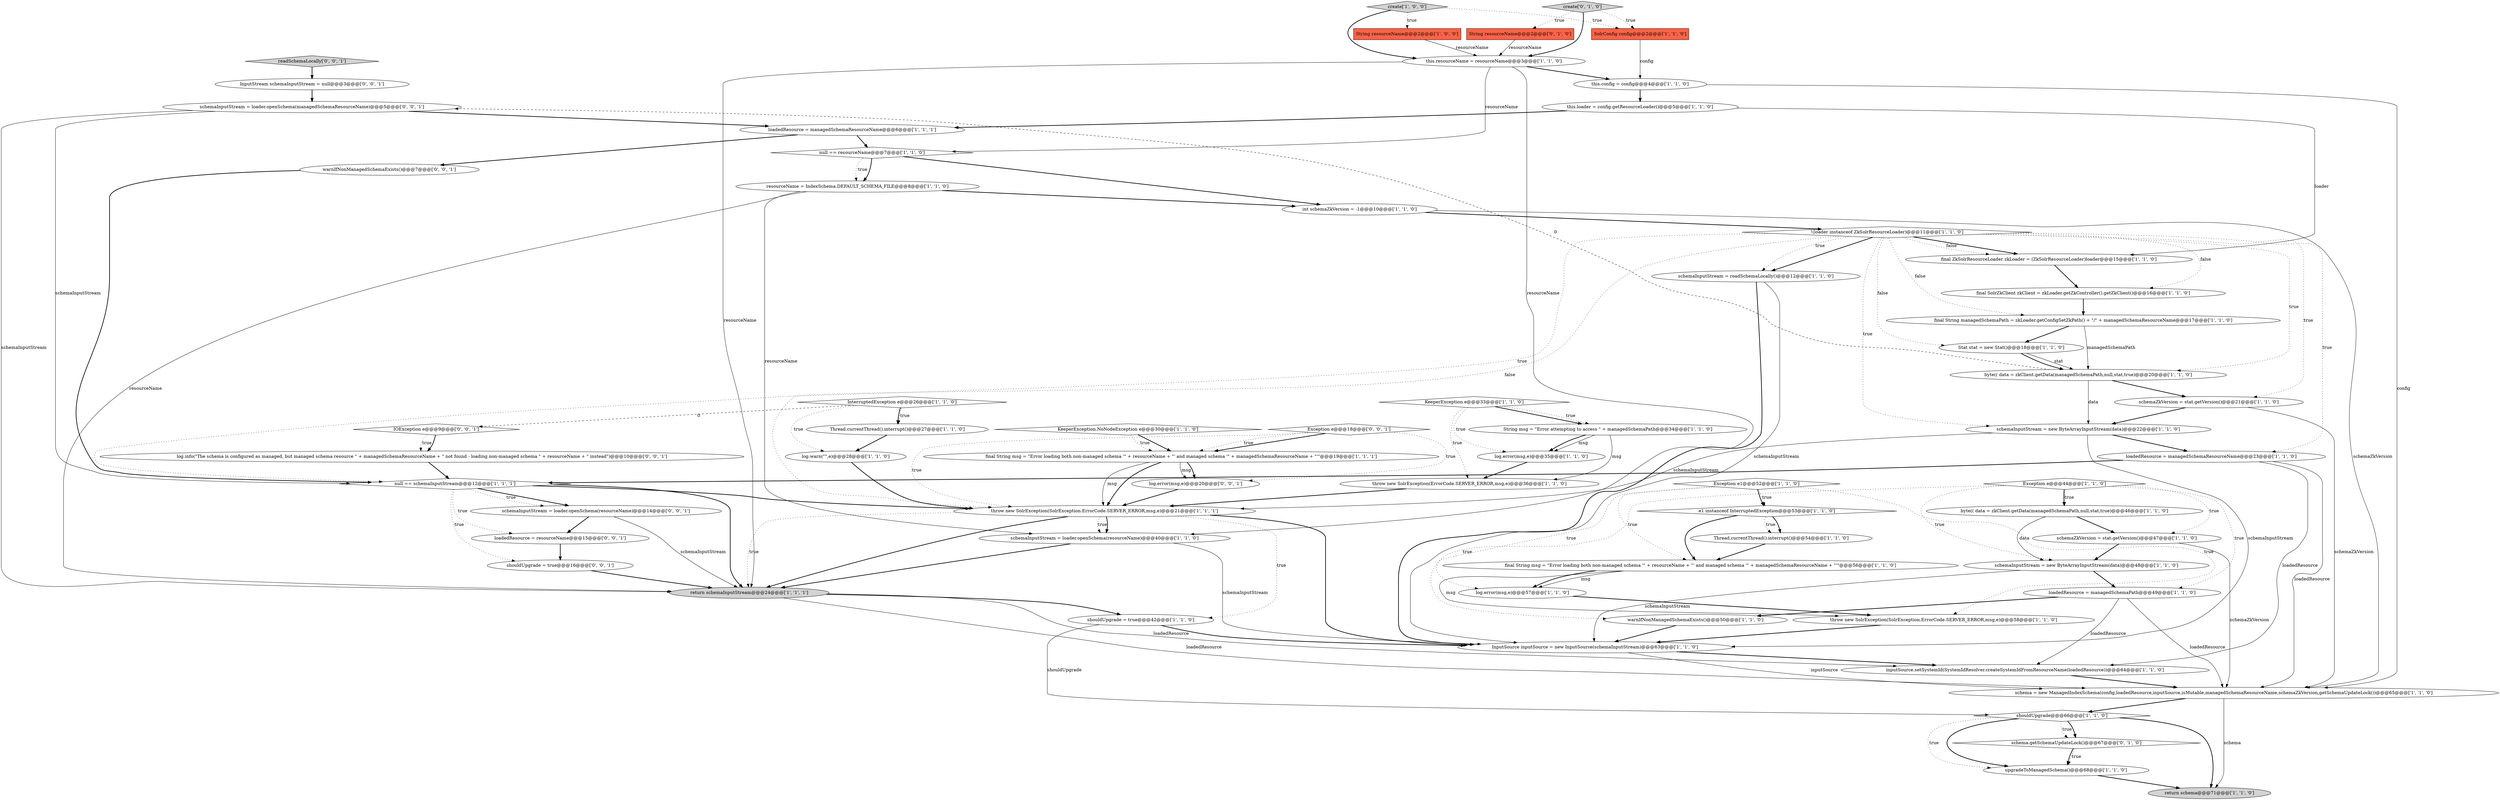 digraph {
2 [style = filled, label = "throw new SolrException(SolrException.ErrorCode.SERVER_ERROR,msg,e)@@@21@@@['1', '1', '1']", fillcolor = white, shape = ellipse image = "AAA0AAABBB1BBB"];
10 [style = filled, label = "create['1', '0', '0']", fillcolor = lightgray, shape = diamond image = "AAA0AAABBB1BBB"];
26 [style = filled, label = "schema = new ManagedIndexSchema(config,loadedResource,inputSource,isMutable,managedSchemaResourceName,schemaZkVersion,getSchemaUpdateLock())@@@65@@@['1', '1', '0']", fillcolor = white, shape = ellipse image = "AAA0AAABBB1BBB"];
64 [style = filled, label = "shouldUpgrade = true@@@16@@@['0', '0', '1']", fillcolor = white, shape = ellipse image = "AAA0AAABBB3BBB"];
32 [style = filled, label = "throw new SolrException(SolrException.ErrorCode.SERVER_ERROR,msg,e)@@@58@@@['1', '1', '0']", fillcolor = white, shape = ellipse image = "AAA0AAABBB1BBB"];
43 [style = filled, label = "final String msg = \"Error loading both non-managed schema '\" + resourceName + \"' and managed schema '\" + managedSchemaResourceName + \"'\"@@@56@@@['1', '1', '0']", fillcolor = white, shape = ellipse image = "AAA0AAABBB1BBB"];
58 [style = filled, label = "readSchemaLocally['0', '0', '1']", fillcolor = lightgray, shape = diamond image = "AAA0AAABBB3BBB"];
49 [style = filled, label = "log.error(msg,e)@@@35@@@['1', '1', '0']", fillcolor = white, shape = ellipse image = "AAA0AAABBB1BBB"];
14 [style = filled, label = "String msg = \"Error attempting to access \" + managedSchemaPath@@@34@@@['1', '1', '0']", fillcolor = white, shape = ellipse image = "AAA0AAABBB1BBB"];
48 [style = filled, label = "schemaZkVersion = stat.getVersion()@@@47@@@['1', '1', '0']", fillcolor = white, shape = ellipse image = "AAA0AAABBB1BBB"];
61 [style = filled, label = "log.info(\"The schema is configured as managed, but managed schema resource \" + managedSchemaResourceName + \" not found - loading non-managed schema \" + resourceName + \" instead\")@@@10@@@['0', '0', '1']", fillcolor = white, shape = ellipse image = "AAA0AAABBB3BBB"];
33 [style = filled, label = "schemaInputStream = new ByteArrayInputStream(data)@@@48@@@['1', '1', '0']", fillcolor = white, shape = ellipse image = "AAA0AAABBB1BBB"];
45 [style = filled, label = "log.error(msg,e)@@@57@@@['1', '1', '0']", fillcolor = white, shape = ellipse image = "AAA0AAABBB1BBB"];
25 [style = filled, label = "final ZkSolrResourceLoader zkLoader = (ZkSolrResourceLoader)loader@@@15@@@['1', '1', '0']", fillcolor = white, shape = ellipse image = "AAA0AAABBB1BBB"];
60 [style = filled, label = "InputStream schemaInputStream = null@@@3@@@['0', '0', '1']", fillcolor = white, shape = ellipse image = "AAA0AAABBB3BBB"];
3 [style = filled, label = "inputSource.setSystemId(SystemIdResolver.createSystemIdFromResourceName(loadedResource))@@@64@@@['1', '1', '0']", fillcolor = white, shape = ellipse image = "AAA0AAABBB1BBB"];
47 [style = filled, label = "this.config = config@@@4@@@['1', '1', '0']", fillcolor = white, shape = ellipse image = "AAA0AAABBB1BBB"];
53 [style = filled, label = "String resourceName@@@2@@@['0', '1', '0']", fillcolor = tomato, shape = box image = "AAA0AAABBB2BBB"];
12 [style = filled, label = "schemaZkVersion = stat.getVersion()@@@21@@@['1', '1', '0']", fillcolor = white, shape = ellipse image = "AAA0AAABBB1BBB"];
34 [style = filled, label = "schemaInputStream = new ByteArrayInputStream(data)@@@22@@@['1', '1', '0']", fillcolor = white, shape = ellipse image = "AAA0AAABBB1BBB"];
8 [style = filled, label = "upgradeToManagedSchema()@@@68@@@['1', '1', '0']", fillcolor = white, shape = ellipse image = "AAA0AAABBB1BBB"];
15 [style = filled, label = "loadedResource = managedSchemaResourceName@@@6@@@['1', '1', '1']", fillcolor = white, shape = ellipse image = "AAA0AAABBB1BBB"];
55 [style = filled, label = "warnIfNonManagedSchemaExists()@@@7@@@['0', '0', '1']", fillcolor = white, shape = ellipse image = "AAA0AAABBB3BBB"];
9 [style = filled, label = "InterruptedException e@@@26@@@['1', '1', '0']", fillcolor = white, shape = diamond image = "AAA0AAABBB1BBB"];
52 [style = filled, label = "schema.getSchemaUpdateLock()@@@67@@@['0', '1', '0']", fillcolor = white, shape = diamond image = "AAA1AAABBB2BBB"];
1 [style = filled, label = "byte(( data = zkClient.getData(managedSchemaPath,null,stat,true)@@@20@@@['1', '1', '0']", fillcolor = white, shape = ellipse image = "AAA0AAABBB1BBB"];
35 [style = filled, label = "return schema@@@71@@@['1', '1', '0']", fillcolor = lightgray, shape = ellipse image = "AAA0AAABBB1BBB"];
16 [style = filled, label = "KeeperException.NoNodeException e@@@30@@@['1', '1', '0']", fillcolor = white, shape = diamond image = "AAA0AAABBB1BBB"];
23 [style = filled, label = "schemaInputStream = readSchemaLocally()@@@12@@@['1', '1', '0']", fillcolor = white, shape = ellipse image = "AAA0AAABBB1BBB"];
63 [style = filled, label = "loadedResource = resourceName@@@15@@@['0', '0', '1']", fillcolor = white, shape = ellipse image = "AAA0AAABBB3BBB"];
62 [style = filled, label = "IOException e@@@9@@@['0', '0', '1']", fillcolor = white, shape = diamond image = "AAA0AAABBB3BBB"];
19 [style = filled, label = "shouldUpgrade = true@@@42@@@['1', '1', '0']", fillcolor = white, shape = ellipse image = "AAA0AAABBB1BBB"];
54 [style = filled, label = "create['0', '1', '0']", fillcolor = lightgray, shape = diamond image = "AAA0AAABBB2BBB"];
18 [style = filled, label = "Stat stat = new Stat()@@@18@@@['1', '1', '0']", fillcolor = white, shape = ellipse image = "AAA0AAABBB1BBB"];
17 [style = filled, label = "KeeperException e@@@33@@@['1', '1', '0']", fillcolor = white, shape = diamond image = "AAA0AAABBB1BBB"];
30 [style = filled, label = "String resourceName@@@2@@@['1', '0', '0']", fillcolor = tomato, shape = box image = "AAA0AAABBB1BBB"];
46 [style = filled, label = "shouldUpgrade@@@66@@@['1', '1', '0']", fillcolor = white, shape = diamond image = "AAA0AAABBB1BBB"];
4 [style = filled, label = "Exception e@@@44@@@['1', '1', '0']", fillcolor = white, shape = diamond image = "AAA0AAABBB1BBB"];
29 [style = filled, label = "warnIfNonManagedSchemaExists()@@@50@@@['1', '1', '0']", fillcolor = white, shape = ellipse image = "AAA0AAABBB1BBB"];
51 [style = filled, label = "this.loader = config.getResourceLoader()@@@5@@@['1', '1', '0']", fillcolor = white, shape = ellipse image = "AAA0AAABBB1BBB"];
7 [style = filled, label = "!(loader instanceof ZkSolrResourceLoader)@@@11@@@['1', '1', '0']", fillcolor = white, shape = diamond image = "AAA0AAABBB1BBB"];
59 [style = filled, label = "schemaInputStream = loader.openSchema(managedSchemaResourceName)@@@5@@@['0', '0', '1']", fillcolor = white, shape = ellipse image = "AAA0AAABBB3BBB"];
38 [style = filled, label = "SolrConfig config@@@2@@@['1', '1', '0']", fillcolor = tomato, shape = box image = "AAA0AAABBB1BBB"];
20 [style = filled, label = "int schemaZkVersion = -1@@@10@@@['1', '1', '0']", fillcolor = white, shape = ellipse image = "AAA0AAABBB1BBB"];
28 [style = filled, label = "throw new SolrException(ErrorCode.SERVER_ERROR,msg,e)@@@36@@@['1', '1', '0']", fillcolor = white, shape = ellipse image = "AAA0AAABBB1BBB"];
5 [style = filled, label = "final String managedSchemaPath = zkLoader.getConfigSetZkPath() + \"/\" + managedSchemaResourceName@@@17@@@['1', '1', '0']", fillcolor = white, shape = ellipse image = "AAA0AAABBB1BBB"];
13 [style = filled, label = "schemaInputStream = loader.openSchema(resourceName)@@@40@@@['1', '1', '0']", fillcolor = white, shape = ellipse image = "AAA0AAABBB1BBB"];
39 [style = filled, label = "log.warn(\"\",e)@@@28@@@['1', '1', '0']", fillcolor = white, shape = ellipse image = "AAA0AAABBB1BBB"];
6 [style = filled, label = "InputSource inputSource = new InputSource(schemaInputStream)@@@63@@@['1', '1', '0']", fillcolor = white, shape = ellipse image = "AAA0AAABBB1BBB"];
42 [style = filled, label = "final String msg = \"Error loading both non-managed schema '\" + resourceName + \"' and managed schema '\" + managedSchemaResourceName + \"'\"@@@19@@@['1', '1', '1']", fillcolor = white, shape = ellipse image = "AAA0AAABBB1BBB"];
57 [style = filled, label = "Exception e@@@18@@@['0', '0', '1']", fillcolor = white, shape = diamond image = "AAA0AAABBB3BBB"];
65 [style = filled, label = "log.error(msg,e)@@@20@@@['0', '0', '1']", fillcolor = white, shape = ellipse image = "AAA0AAABBB3BBB"];
41 [style = filled, label = "loadedResource = managedSchemaResourceName@@@23@@@['1', '1', '0']", fillcolor = white, shape = ellipse image = "AAA0AAABBB1BBB"];
22 [style = filled, label = "null == resourceName@@@7@@@['1', '1', '0']", fillcolor = white, shape = diamond image = "AAA0AAABBB1BBB"];
31 [style = filled, label = "e1 instanceof InterruptedException@@@53@@@['1', '1', '0']", fillcolor = white, shape = diamond image = "AAA0AAABBB1BBB"];
44 [style = filled, label = "Exception e1@@@52@@@['1', '1', '0']", fillcolor = white, shape = diamond image = "AAA0AAABBB1BBB"];
11 [style = filled, label = "final SolrZkClient zkClient = zkLoader.getZkController().getZkClient()@@@16@@@['1', '1', '0']", fillcolor = white, shape = ellipse image = "AAA0AAABBB1BBB"];
37 [style = filled, label = "byte(( data = zkClient.getData(managedSchemaPath,null,stat,true)@@@46@@@['1', '1', '0']", fillcolor = white, shape = ellipse image = "AAA0AAABBB1BBB"];
50 [style = filled, label = "Thread.currentThread().interrupt()@@@54@@@['1', '1', '0']", fillcolor = white, shape = ellipse image = "AAA0AAABBB1BBB"];
21 [style = filled, label = "Thread.currentThread().interrupt()@@@27@@@['1', '1', '0']", fillcolor = white, shape = ellipse image = "AAA0AAABBB1BBB"];
56 [style = filled, label = "schemaInputStream = loader.openSchema(resourceName)@@@14@@@['0', '0', '1']", fillcolor = white, shape = ellipse image = "AAA0AAABBB3BBB"];
40 [style = filled, label = "return schemaInputStream@@@24@@@['1', '1', '1']", fillcolor = lightgray, shape = ellipse image = "AAA0AAABBB1BBB"];
27 [style = filled, label = "resourceName = IndexSchema.DEFAULT_SCHEMA_FILE@@@8@@@['1', '1', '0']", fillcolor = white, shape = ellipse image = "AAA0AAABBB1BBB"];
0 [style = filled, label = "null == schemaInputStream@@@12@@@['1', '1', '1']", fillcolor = white, shape = diamond image = "AAA0AAABBB1BBB"];
36 [style = filled, label = "this.resourceName = resourceName@@@3@@@['1', '1', '0']", fillcolor = white, shape = ellipse image = "AAA0AAABBB1BBB"];
24 [style = filled, label = "loadedResource = managedSchemaPath@@@49@@@['1', '1', '0']", fillcolor = white, shape = ellipse image = "AAA0AAABBB1BBB"];
7->23 [style = bold, label=""];
1->34 [style = solid, label="data"];
7->18 [style = dotted, label="false"];
46->52 [style = dotted, label="true"];
19->6 [style = bold, label=""];
20->7 [style = bold, label=""];
24->26 [style = solid, label="loadedResource"];
43->45 [style = bold, label=""];
62->61 [style = dotted, label="true"];
44->43 [style = dotted, label="true"];
8->35 [style = bold, label=""];
17->28 [style = dotted, label="true"];
45->32 [style = bold, label=""];
21->39 [style = bold, label=""];
15->22 [style = bold, label=""];
17->14 [style = bold, label=""];
31->50 [style = bold, label=""];
22->20 [style = bold, label=""];
0->63 [style = dotted, label="true"];
44->32 [style = dotted, label="true"];
41->3 [style = solid, label="loadedResource"];
47->51 [style = bold, label=""];
34->6 [style = solid, label="schemaInputStream"];
29->6 [style = bold, label=""];
57->2 [style = dotted, label="true"];
42->2 [style = bold, label=""];
26->35 [style = solid, label="schema"];
57->42 [style = bold, label=""];
36->47 [style = bold, label=""];
1->59 [style = dashed, label="0"];
44->45 [style = dotted, label="true"];
5->18 [style = bold, label=""];
52->8 [style = dotted, label="true"];
41->26 [style = solid, label="loadedResource"];
7->0 [style = dotted, label="true"];
59->40 [style = solid, label="schemaInputStream"];
49->28 [style = bold, label=""];
65->2 [style = bold, label=""];
40->26 [style = solid, label="loadedResource"];
60->59 [style = bold, label=""];
63->64 [style = bold, label=""];
24->29 [style = bold, label=""];
53->36 [style = solid, label="resourceName"];
33->24 [style = bold, label=""];
46->8 [style = dotted, label="true"];
14->49 [style = solid, label="msg"];
33->6 [style = solid, label="schemaInputStream"];
2->19 [style = dotted, label="true"];
7->23 [style = dotted, label="true"];
40->3 [style = solid, label="loadedResource"];
26->46 [style = bold, label=""];
7->34 [style = dotted, label="true"];
37->48 [style = bold, label=""];
31->43 [style = bold, label=""];
50->43 [style = bold, label=""];
34->2 [style = solid, label="schemaInputStream"];
7->41 [style = dotted, label="true"];
27->13 [style = solid, label="resourceName"];
1->12 [style = bold, label=""];
44->31 [style = bold, label=""];
30->36 [style = solid, label="resourceName"];
48->33 [style = bold, label=""];
12->34 [style = bold, label=""];
20->26 [style = solid, label="schemaZkVersion"];
15->55 [style = bold, label=""];
27->20 [style = bold, label=""];
55->0 [style = bold, label=""];
54->36 [style = bold, label=""];
61->0 [style = bold, label=""];
22->27 [style = dotted, label="true"];
4->48 [style = dotted, label="true"];
42->2 [style = solid, label="msg"];
14->28 [style = solid, label="msg"];
42->65 [style = solid, label="msg"];
2->13 [style = dotted, label="true"];
14->49 [style = bold, label=""];
7->2 [style = dotted, label="false"];
36->22 [style = solid, label="resourceName"];
36->40 [style = solid, label="resourceName"];
0->56 [style = bold, label=""];
7->5 [style = dotted, label="false"];
42->65 [style = bold, label=""];
9->62 [style = dashed, label="0"];
52->8 [style = bold, label=""];
36->13 [style = solid, label="resourceName"];
38->47 [style = solid, label="config"];
7->11 [style = dotted, label="false"];
58->60 [style = bold, label=""];
17->14 [style = dotted, label="true"];
57->42 [style = dotted, label="true"];
54->53 [style = dotted, label="true"];
2->13 [style = bold, label=""];
9->39 [style = dotted, label="true"];
37->33 [style = solid, label="data"];
27->40 [style = solid, label="resourceName"];
59->0 [style = solid, label="schemaInputStream"];
4->24 [style = dotted, label="true"];
5->1 [style = solid, label="managedSchemaPath"];
41->0 [style = bold, label=""];
47->26 [style = solid, label="config"];
31->50 [style = dotted, label="true"];
7->1 [style = dotted, label="true"];
24->3 [style = solid, label="loadedResource"];
4->37 [style = dotted, label="true"];
16->42 [style = bold, label=""];
18->1 [style = solid, label="stat"];
9->21 [style = dotted, label="true"];
6->26 [style = solid, label="inputSource"];
23->6 [style = bold, label=""];
46->52 [style = bold, label=""];
0->64 [style = dotted, label="true"];
44->31 [style = dotted, label="true"];
34->41 [style = bold, label=""];
6->3 [style = bold, label=""];
7->25 [style = bold, label=""];
32->6 [style = bold, label=""];
23->6 [style = solid, label="schemaInputStream"];
54->38 [style = dotted, label="true"];
2->6 [style = bold, label=""];
18->1 [style = bold, label=""];
4->29 [style = dotted, label="true"];
0->56 [style = dotted, label="true"];
28->2 [style = bold, label=""];
19->46 [style = solid, label="shouldUpgrade"];
11->5 [style = bold, label=""];
48->26 [style = solid, label="schemaZkVersion"];
2->40 [style = dotted, label="true"];
12->26 [style = solid, label="schemaZkVersion"];
51->15 [style = bold, label=""];
4->33 [style = dotted, label="true"];
56->40 [style = solid, label="schemaInputStream"];
39->2 [style = bold, label=""];
3->26 [style = bold, label=""];
17->49 [style = dotted, label="true"];
7->12 [style = dotted, label="true"];
22->27 [style = bold, label=""];
10->36 [style = bold, label=""];
64->40 [style = bold, label=""];
57->65 [style = dotted, label="true"];
62->61 [style = bold, label=""];
9->21 [style = bold, label=""];
10->30 [style = dotted, label="true"];
13->40 [style = bold, label=""];
4->37 [style = bold, label=""];
59->15 [style = bold, label=""];
25->11 [style = bold, label=""];
51->25 [style = solid, label="loader"];
43->32 [style = solid, label="msg"];
46->35 [style = bold, label=""];
7->25 [style = dotted, label="false"];
10->38 [style = dotted, label="true"];
2->40 [style = bold, label=""];
16->42 [style = dotted, label="true"];
0->40 [style = bold, label=""];
40->19 [style = bold, label=""];
43->45 [style = solid, label="msg"];
0->2 [style = bold, label=""];
46->8 [style = bold, label=""];
56->63 [style = bold, label=""];
13->6 [style = solid, label="schemaInputStream"];
}

